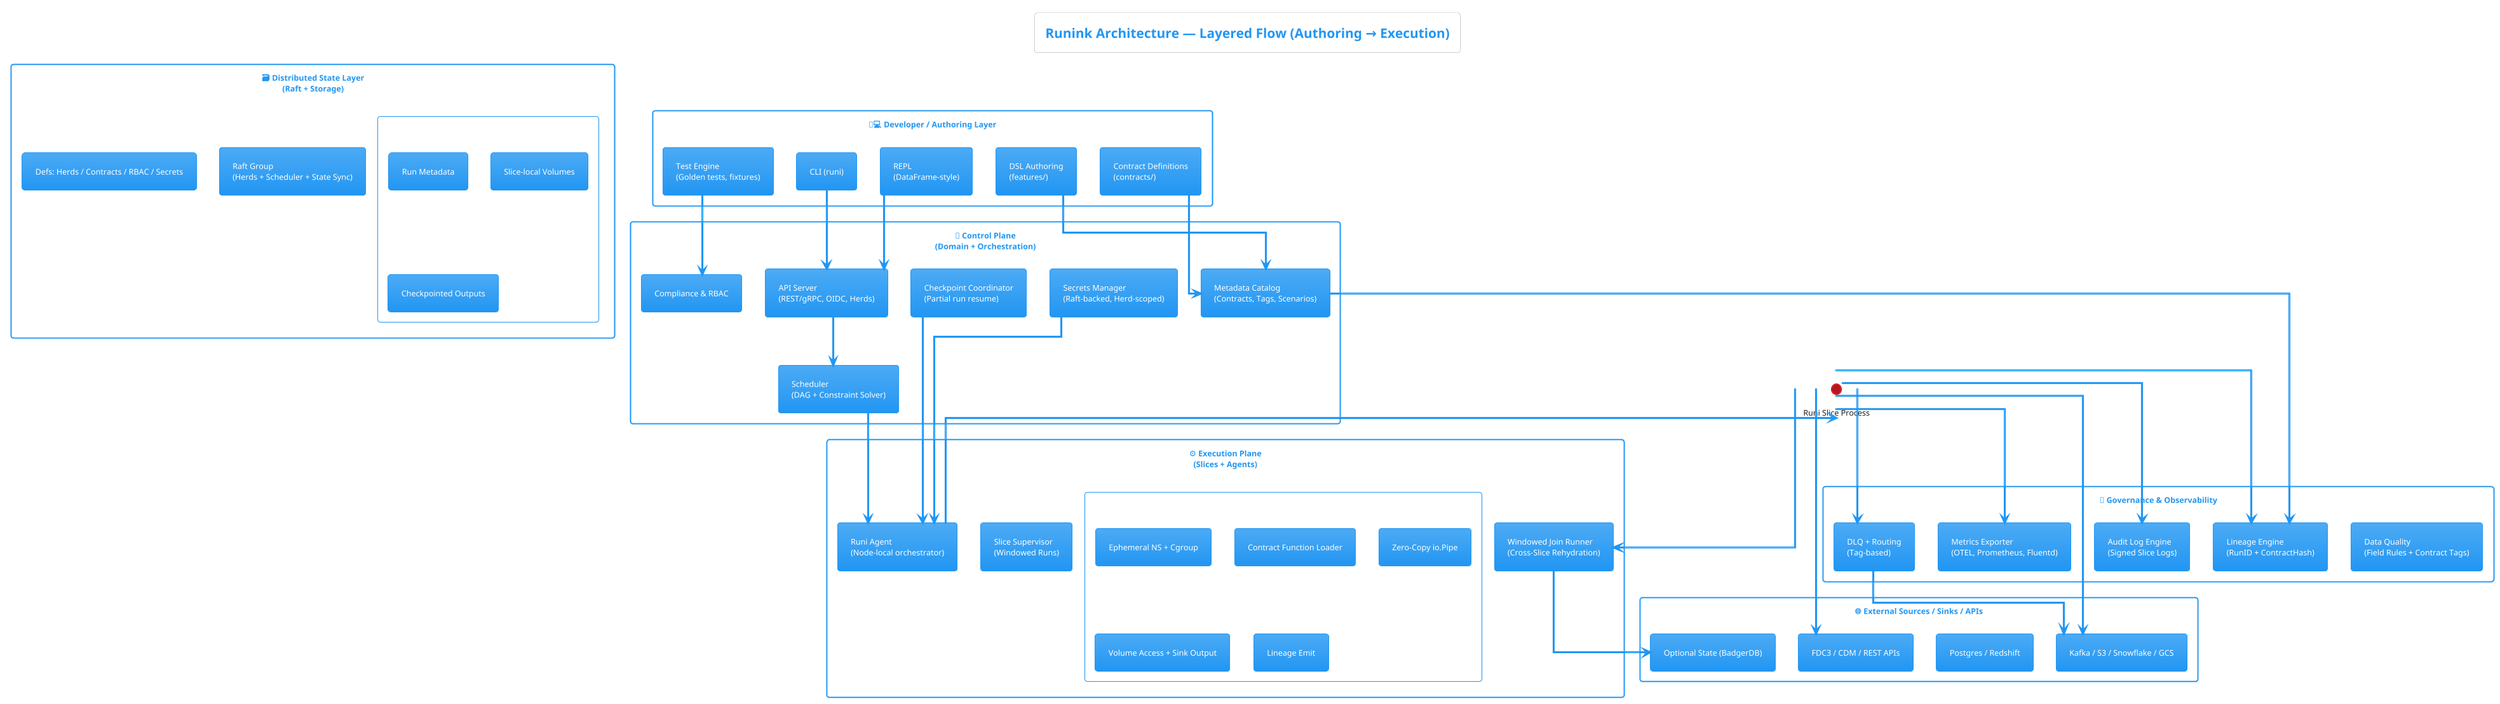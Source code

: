 @startuml
!theme materia
skinparam linetype ortho
skinparam componentStyle rectangle
skinparam shadowing false

title Runink Architecture — Layered Flow (Authoring → Execution)

' ────────────────────────────────────────
' Developer / Authoring Layer
' ────────────────────────────────────────
rectangle "🧑‍💻 Developer / Authoring Layer" {
  component "CLI (runi)"
  component "REPL\n(DataFrame-style)"
  component "DSL Authoring\n(features/)"
  component "Contract Definitions\n(contracts/)"
  component "Test Engine\n(Golden tests, fixtures)"
}

' ────────────────────────────────────────
' Control Plane
' ────────────────────────────────────────
rectangle "🧭 Control Plane\n(Domain + Orchestration)" {
  component "API Server\n(REST/gRPC, OIDC, Herds)"
  component "Scheduler\n(DAG + Constraint Solver)"
  component "Metadata Catalog\n(Contracts, Tags, Scenarios)"
  component "Secrets Manager\n(Raft-backed, Herd-scoped)"
  component "Compliance & RBAC"
  component "Checkpoint Coordinator\n(Partial run resume)"
}

' ────────────────────────────────────────
' Distributed State Layer
' ────────────────────────────────────────
rectangle "🗃️ Distributed State Layer\n(Raft + Storage)" {
  component "Raft Group\n(Herds + Scheduler + State Sync)"
  component "BadgerDB Volumes" as Badger {
    [Run Metadata]
    [Slice-local Volumes]
    [Checkpointed Outputs]
  }
  component "Defs: Herds / Contracts / RBAC / Secrets"
}

' ────────────────────────────────────────
' Execution Plane
' ────────────────────────────────────────
rectangle "⚙️ Execution Plane\n(Slices + Agents)" {
  component "Runi Agent\n(Node-local orchestrator)"
  component "Slice Supervisor\n(Windowed Runs)"
  component "Runi Slice Process" as Slice {
    [Ephemeral NS + Cgroup]
    [Contract Function Loader]
    [Zero-Copy io.Pipe]
    [Volume Access + Sink Output]
    [Lineage Emit]
  }
  component "Windowed Join Runner\n(Cross-Slice Rehydration)"
}

' ────────────────────────────────────────
' Governance / Observability
' ────────────────────────────────────────
rectangle "🔐 Governance & Observability" {
  component "Data Quality\n(Field Rules + Contract Tags)"
  component "Lineage Engine\n(RunID + ContractHash)"
  component "Metrics Exporter\n(OTEL, Prometheus, Fluentd)"
  component "DLQ + Routing\n(Tag-based)"
  component "Audit Log Engine\n(Signed Slice Logs)"
}

' ────────────────────────────────────────
' External IO Layer
' ────────────────────────────────────────
rectangle "🌐 External Sources / Sinks / APIs" {
  component "Kafka / S3 / Snowflake / GCS"
  component "Postgres / Redshift"
  component "FDC3 / CDM / REST APIs"
  component "Optional State (BadgerDB)"
}

' ─────── Arrows to show architecture flow ─────────

"CLI (runi)" --> "API Server\n(REST/gRPC, OIDC, Herds)"
"REPL\n(DataFrame-style)" --> "API Server\n(REST/gRPC, OIDC, Herds)"
"DSL Authoring\n(features/)" --> "Metadata Catalog\n(Contracts, Tags, Scenarios)"
"Contract Definitions\n(contracts/)" --> "Metadata Catalog\n(Contracts, Tags, Scenarios)"
"Test Engine\n(Golden tests, fixtures)" --> "Compliance & RBAC"

"API Server\n(REST/gRPC, OIDC, Herds)" --> "Scheduler\n(DAG + Constraint Solver)"
"Scheduler\n(DAG + Constraint Solver)" --> "Runi Agent\n(Node-local orchestrator)"
"Secrets Manager\n(Raft-backed, Herd-scoped)" --> "Runi Agent\n(Node-local orchestrator)"
"Checkpoint Coordinator\n(Partial run resume)" --> "Runi Agent\n(Node-local orchestrator)"

"Metadata Catalog\n(Contracts, Tags, Scenarios)" --> "Lineage Engine\n(RunID + ContractHash)"
"Runi Agent\n(Node-local orchestrator)" --> "Runi Slice Process"
"Runi Slice Process" --> "Windowed Join Runner\n(Cross-Slice Rehydration)"

"Runi Slice Process" --> "Lineage Engine\n(RunID + ContractHash)"
"Runi Slice Process" --> "DLQ + Routing\n(Tag-based)"
"Runi Slice Process" --> "Audit Log Engine\n(Signed Slice Logs)"
"Runi Slice Process" --> "Metrics Exporter\n(OTEL, Prometheus, Fluentd)"

"Windowed Join Runner\n(Cross-Slice Rehydration)" --> "Optional State (BadgerDB)"

"DLQ + Routing\n(Tag-based)" --> "Kafka / S3 / Snowflake / GCS"
"Runi Slice Process" --> "Kafka / S3 / Snowflake / GCS"
"Runi Slice Process" --> "FDC3 / CDM / REST APIs"

@enduml
